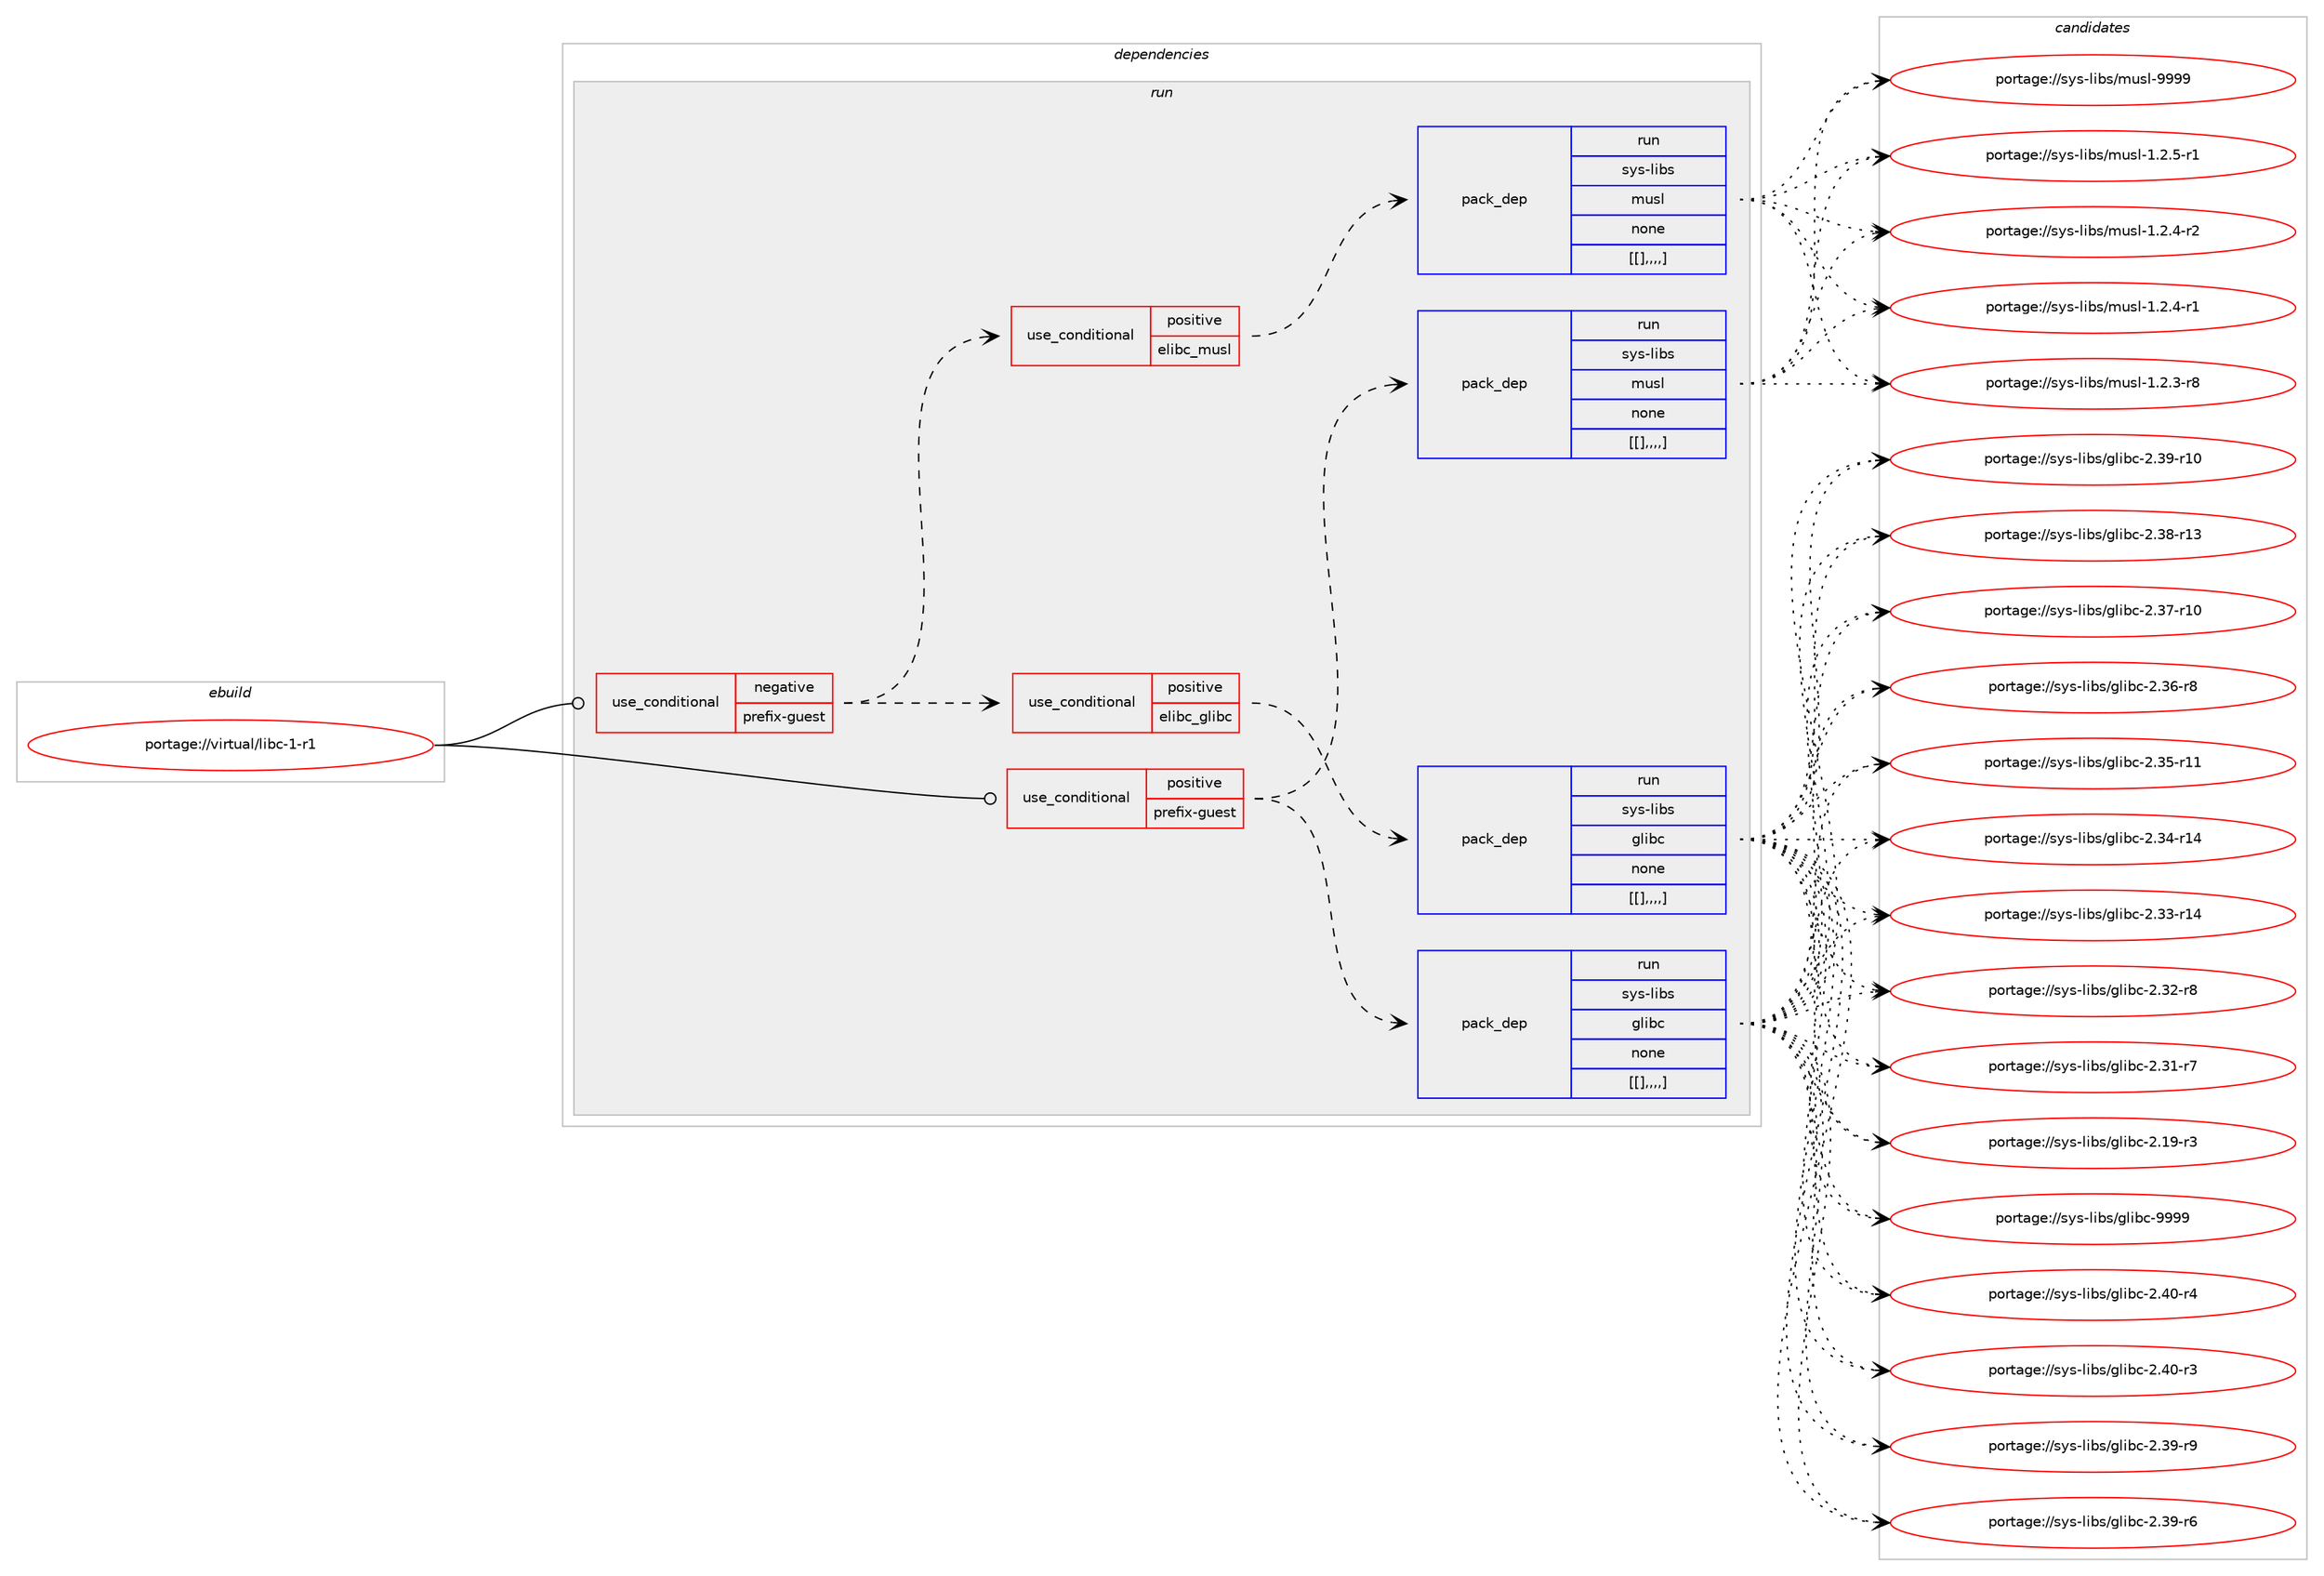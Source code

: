 digraph prolog {

# *************
# Graph options
# *************

newrank=true;
concentrate=true;
compound=true;
graph [rankdir=LR,fontname=Helvetica,fontsize=10,ranksep=1.5];#, ranksep=2.5, nodesep=0.2];
edge  [arrowhead=vee];
node  [fontname=Helvetica,fontsize=10];

# **********
# The ebuild
# **********

subgraph cluster_leftcol {
color=gray;
label=<<i>ebuild</i>>;
id [label="portage://virtual/libc-1-r1", color=red, width=4, href="../virtual/libc-1-r1.svg"];
}

# ****************
# The dependencies
# ****************

subgraph cluster_midcol {
color=gray;
label=<<i>dependencies</i>>;
subgraph cluster_compile {
fillcolor="#eeeeee";
style=filled;
label=<<i>compile</i>>;
}
subgraph cluster_compileandrun {
fillcolor="#eeeeee";
style=filled;
label=<<i>compile and run</i>>;
}
subgraph cluster_run {
fillcolor="#eeeeee";
style=filled;
label=<<i>run</i>>;
subgraph cond4475 {
dependency12899 [label=<<TABLE BORDER="0" CELLBORDER="1" CELLSPACING="0" CELLPADDING="4"><TR><TD ROWSPAN="3" CELLPADDING="10">use_conditional</TD></TR><TR><TD>negative</TD></TR><TR><TD>prefix-guest</TD></TR></TABLE>>, shape=none, color=red];
subgraph cond4476 {
dependency12900 [label=<<TABLE BORDER="0" CELLBORDER="1" CELLSPACING="0" CELLPADDING="4"><TR><TD ROWSPAN="3" CELLPADDING="10">use_conditional</TD></TR><TR><TD>positive</TD></TR><TR><TD>elibc_glibc</TD></TR></TABLE>>, shape=none, color=red];
subgraph pack8355 {
dependency12901 [label=<<TABLE BORDER="0" CELLBORDER="1" CELLSPACING="0" CELLPADDING="4" WIDTH="220"><TR><TD ROWSPAN="6" CELLPADDING="30">pack_dep</TD></TR><TR><TD WIDTH="110">run</TD></TR><TR><TD>sys-libs</TD></TR><TR><TD>glibc</TD></TR><TR><TD>none</TD></TR><TR><TD>[[],,,,]</TD></TR></TABLE>>, shape=none, color=blue];
}
dependency12900:e -> dependency12901:w [weight=20,style="dashed",arrowhead="vee"];
}
dependency12899:e -> dependency12900:w [weight=20,style="dashed",arrowhead="vee"];
subgraph cond4477 {
dependency12902 [label=<<TABLE BORDER="0" CELLBORDER="1" CELLSPACING="0" CELLPADDING="4"><TR><TD ROWSPAN="3" CELLPADDING="10">use_conditional</TD></TR><TR><TD>positive</TD></TR><TR><TD>elibc_musl</TD></TR></TABLE>>, shape=none, color=red];
subgraph pack8356 {
dependency12903 [label=<<TABLE BORDER="0" CELLBORDER="1" CELLSPACING="0" CELLPADDING="4" WIDTH="220"><TR><TD ROWSPAN="6" CELLPADDING="30">pack_dep</TD></TR><TR><TD WIDTH="110">run</TD></TR><TR><TD>sys-libs</TD></TR><TR><TD>musl</TD></TR><TR><TD>none</TD></TR><TR><TD>[[],,,,]</TD></TR></TABLE>>, shape=none, color=blue];
}
dependency12902:e -> dependency12903:w [weight=20,style="dashed",arrowhead="vee"];
}
dependency12899:e -> dependency12902:w [weight=20,style="dashed",arrowhead="vee"];
}
id:e -> dependency12899:w [weight=20,style="solid",arrowhead="odot"];
subgraph cond4478 {
dependency12904 [label=<<TABLE BORDER="0" CELLBORDER="1" CELLSPACING="0" CELLPADDING="4"><TR><TD ROWSPAN="3" CELLPADDING="10">use_conditional</TD></TR><TR><TD>positive</TD></TR><TR><TD>prefix-guest</TD></TR></TABLE>>, shape=none, color=red];
subgraph pack8357 {
dependency12905 [label=<<TABLE BORDER="0" CELLBORDER="1" CELLSPACING="0" CELLPADDING="4" WIDTH="220"><TR><TD ROWSPAN="6" CELLPADDING="30">pack_dep</TD></TR><TR><TD WIDTH="110">run</TD></TR><TR><TD>sys-libs</TD></TR><TR><TD>glibc</TD></TR><TR><TD>none</TD></TR><TR><TD>[[],,,,]</TD></TR></TABLE>>, shape=none, color=blue];
}
dependency12904:e -> dependency12905:w [weight=20,style="dashed",arrowhead="vee"];
subgraph pack8358 {
dependency12906 [label=<<TABLE BORDER="0" CELLBORDER="1" CELLSPACING="0" CELLPADDING="4" WIDTH="220"><TR><TD ROWSPAN="6" CELLPADDING="30">pack_dep</TD></TR><TR><TD WIDTH="110">run</TD></TR><TR><TD>sys-libs</TD></TR><TR><TD>musl</TD></TR><TR><TD>none</TD></TR><TR><TD>[[],,,,]</TD></TR></TABLE>>, shape=none, color=blue];
}
dependency12904:e -> dependency12906:w [weight=20,style="dashed",arrowhead="vee"];
}
id:e -> dependency12904:w [weight=20,style="solid",arrowhead="odot"];
}
}

# **************
# The candidates
# **************

subgraph cluster_choices {
rank=same;
color=gray;
label=<<i>candidates</i>>;

subgraph choice8355 {
color=black;
nodesep=1;
choice11512111545108105981154710310810598994557575757 [label="portage://sys-libs/glibc-9999", color=red, width=4,href="../sys-libs/glibc-9999.svg"];
choice115121115451081059811547103108105989945504652484511452 [label="portage://sys-libs/glibc-2.40-r4", color=red, width=4,href="../sys-libs/glibc-2.40-r4.svg"];
choice115121115451081059811547103108105989945504652484511451 [label="portage://sys-libs/glibc-2.40-r3", color=red, width=4,href="../sys-libs/glibc-2.40-r3.svg"];
choice115121115451081059811547103108105989945504651574511457 [label="portage://sys-libs/glibc-2.39-r9", color=red, width=4,href="../sys-libs/glibc-2.39-r9.svg"];
choice115121115451081059811547103108105989945504651574511454 [label="portage://sys-libs/glibc-2.39-r6", color=red, width=4,href="../sys-libs/glibc-2.39-r6.svg"];
choice11512111545108105981154710310810598994550465157451144948 [label="portage://sys-libs/glibc-2.39-r10", color=red, width=4,href="../sys-libs/glibc-2.39-r10.svg"];
choice11512111545108105981154710310810598994550465156451144951 [label="portage://sys-libs/glibc-2.38-r13", color=red, width=4,href="../sys-libs/glibc-2.38-r13.svg"];
choice11512111545108105981154710310810598994550465155451144948 [label="portage://sys-libs/glibc-2.37-r10", color=red, width=4,href="../sys-libs/glibc-2.37-r10.svg"];
choice115121115451081059811547103108105989945504651544511456 [label="portage://sys-libs/glibc-2.36-r8", color=red, width=4,href="../sys-libs/glibc-2.36-r8.svg"];
choice11512111545108105981154710310810598994550465153451144949 [label="portage://sys-libs/glibc-2.35-r11", color=red, width=4,href="../sys-libs/glibc-2.35-r11.svg"];
choice11512111545108105981154710310810598994550465152451144952 [label="portage://sys-libs/glibc-2.34-r14", color=red, width=4,href="../sys-libs/glibc-2.34-r14.svg"];
choice11512111545108105981154710310810598994550465151451144952 [label="portage://sys-libs/glibc-2.33-r14", color=red, width=4,href="../sys-libs/glibc-2.33-r14.svg"];
choice115121115451081059811547103108105989945504651504511456 [label="portage://sys-libs/glibc-2.32-r8", color=red, width=4,href="../sys-libs/glibc-2.32-r8.svg"];
choice115121115451081059811547103108105989945504651494511455 [label="portage://sys-libs/glibc-2.31-r7", color=red, width=4,href="../sys-libs/glibc-2.31-r7.svg"];
choice115121115451081059811547103108105989945504649574511451 [label="portage://sys-libs/glibc-2.19-r3", color=red, width=4,href="../sys-libs/glibc-2.19-r3.svg"];
dependency12901:e -> choice11512111545108105981154710310810598994557575757:w [style=dotted,weight="100"];
dependency12901:e -> choice115121115451081059811547103108105989945504652484511452:w [style=dotted,weight="100"];
dependency12901:e -> choice115121115451081059811547103108105989945504652484511451:w [style=dotted,weight="100"];
dependency12901:e -> choice115121115451081059811547103108105989945504651574511457:w [style=dotted,weight="100"];
dependency12901:e -> choice115121115451081059811547103108105989945504651574511454:w [style=dotted,weight="100"];
dependency12901:e -> choice11512111545108105981154710310810598994550465157451144948:w [style=dotted,weight="100"];
dependency12901:e -> choice11512111545108105981154710310810598994550465156451144951:w [style=dotted,weight="100"];
dependency12901:e -> choice11512111545108105981154710310810598994550465155451144948:w [style=dotted,weight="100"];
dependency12901:e -> choice115121115451081059811547103108105989945504651544511456:w [style=dotted,weight="100"];
dependency12901:e -> choice11512111545108105981154710310810598994550465153451144949:w [style=dotted,weight="100"];
dependency12901:e -> choice11512111545108105981154710310810598994550465152451144952:w [style=dotted,weight="100"];
dependency12901:e -> choice11512111545108105981154710310810598994550465151451144952:w [style=dotted,weight="100"];
dependency12901:e -> choice115121115451081059811547103108105989945504651504511456:w [style=dotted,weight="100"];
dependency12901:e -> choice115121115451081059811547103108105989945504651494511455:w [style=dotted,weight="100"];
dependency12901:e -> choice115121115451081059811547103108105989945504649574511451:w [style=dotted,weight="100"];
}
subgraph choice8356 {
color=black;
nodesep=1;
choice1151211154510810598115471091171151084557575757 [label="portage://sys-libs/musl-9999", color=red, width=4,href="../sys-libs/musl-9999.svg"];
choice1151211154510810598115471091171151084549465046534511449 [label="portage://sys-libs/musl-1.2.5-r1", color=red, width=4,href="../sys-libs/musl-1.2.5-r1.svg"];
choice1151211154510810598115471091171151084549465046524511450 [label="portage://sys-libs/musl-1.2.4-r2", color=red, width=4,href="../sys-libs/musl-1.2.4-r2.svg"];
choice1151211154510810598115471091171151084549465046524511449 [label="portage://sys-libs/musl-1.2.4-r1", color=red, width=4,href="../sys-libs/musl-1.2.4-r1.svg"];
choice1151211154510810598115471091171151084549465046514511456 [label="portage://sys-libs/musl-1.2.3-r8", color=red, width=4,href="../sys-libs/musl-1.2.3-r8.svg"];
dependency12903:e -> choice1151211154510810598115471091171151084557575757:w [style=dotted,weight="100"];
dependency12903:e -> choice1151211154510810598115471091171151084549465046534511449:w [style=dotted,weight="100"];
dependency12903:e -> choice1151211154510810598115471091171151084549465046524511450:w [style=dotted,weight="100"];
dependency12903:e -> choice1151211154510810598115471091171151084549465046524511449:w [style=dotted,weight="100"];
dependency12903:e -> choice1151211154510810598115471091171151084549465046514511456:w [style=dotted,weight="100"];
}
subgraph choice8357 {
color=black;
nodesep=1;
choice11512111545108105981154710310810598994557575757 [label="portage://sys-libs/glibc-9999", color=red, width=4,href="../sys-libs/glibc-9999.svg"];
choice115121115451081059811547103108105989945504652484511452 [label="portage://sys-libs/glibc-2.40-r4", color=red, width=4,href="../sys-libs/glibc-2.40-r4.svg"];
choice115121115451081059811547103108105989945504652484511451 [label="portage://sys-libs/glibc-2.40-r3", color=red, width=4,href="../sys-libs/glibc-2.40-r3.svg"];
choice115121115451081059811547103108105989945504651574511457 [label="portage://sys-libs/glibc-2.39-r9", color=red, width=4,href="../sys-libs/glibc-2.39-r9.svg"];
choice115121115451081059811547103108105989945504651574511454 [label="portage://sys-libs/glibc-2.39-r6", color=red, width=4,href="../sys-libs/glibc-2.39-r6.svg"];
choice11512111545108105981154710310810598994550465157451144948 [label="portage://sys-libs/glibc-2.39-r10", color=red, width=4,href="../sys-libs/glibc-2.39-r10.svg"];
choice11512111545108105981154710310810598994550465156451144951 [label="portage://sys-libs/glibc-2.38-r13", color=red, width=4,href="../sys-libs/glibc-2.38-r13.svg"];
choice11512111545108105981154710310810598994550465155451144948 [label="portage://sys-libs/glibc-2.37-r10", color=red, width=4,href="../sys-libs/glibc-2.37-r10.svg"];
choice115121115451081059811547103108105989945504651544511456 [label="portage://sys-libs/glibc-2.36-r8", color=red, width=4,href="../sys-libs/glibc-2.36-r8.svg"];
choice11512111545108105981154710310810598994550465153451144949 [label="portage://sys-libs/glibc-2.35-r11", color=red, width=4,href="../sys-libs/glibc-2.35-r11.svg"];
choice11512111545108105981154710310810598994550465152451144952 [label="portage://sys-libs/glibc-2.34-r14", color=red, width=4,href="../sys-libs/glibc-2.34-r14.svg"];
choice11512111545108105981154710310810598994550465151451144952 [label="portage://sys-libs/glibc-2.33-r14", color=red, width=4,href="../sys-libs/glibc-2.33-r14.svg"];
choice115121115451081059811547103108105989945504651504511456 [label="portage://sys-libs/glibc-2.32-r8", color=red, width=4,href="../sys-libs/glibc-2.32-r8.svg"];
choice115121115451081059811547103108105989945504651494511455 [label="portage://sys-libs/glibc-2.31-r7", color=red, width=4,href="../sys-libs/glibc-2.31-r7.svg"];
choice115121115451081059811547103108105989945504649574511451 [label="portage://sys-libs/glibc-2.19-r3", color=red, width=4,href="../sys-libs/glibc-2.19-r3.svg"];
dependency12905:e -> choice11512111545108105981154710310810598994557575757:w [style=dotted,weight="100"];
dependency12905:e -> choice115121115451081059811547103108105989945504652484511452:w [style=dotted,weight="100"];
dependency12905:e -> choice115121115451081059811547103108105989945504652484511451:w [style=dotted,weight="100"];
dependency12905:e -> choice115121115451081059811547103108105989945504651574511457:w [style=dotted,weight="100"];
dependency12905:e -> choice115121115451081059811547103108105989945504651574511454:w [style=dotted,weight="100"];
dependency12905:e -> choice11512111545108105981154710310810598994550465157451144948:w [style=dotted,weight="100"];
dependency12905:e -> choice11512111545108105981154710310810598994550465156451144951:w [style=dotted,weight="100"];
dependency12905:e -> choice11512111545108105981154710310810598994550465155451144948:w [style=dotted,weight="100"];
dependency12905:e -> choice115121115451081059811547103108105989945504651544511456:w [style=dotted,weight="100"];
dependency12905:e -> choice11512111545108105981154710310810598994550465153451144949:w [style=dotted,weight="100"];
dependency12905:e -> choice11512111545108105981154710310810598994550465152451144952:w [style=dotted,weight="100"];
dependency12905:e -> choice11512111545108105981154710310810598994550465151451144952:w [style=dotted,weight="100"];
dependency12905:e -> choice115121115451081059811547103108105989945504651504511456:w [style=dotted,weight="100"];
dependency12905:e -> choice115121115451081059811547103108105989945504651494511455:w [style=dotted,weight="100"];
dependency12905:e -> choice115121115451081059811547103108105989945504649574511451:w [style=dotted,weight="100"];
}
subgraph choice8358 {
color=black;
nodesep=1;
choice1151211154510810598115471091171151084557575757 [label="portage://sys-libs/musl-9999", color=red, width=4,href="../sys-libs/musl-9999.svg"];
choice1151211154510810598115471091171151084549465046534511449 [label="portage://sys-libs/musl-1.2.5-r1", color=red, width=4,href="../sys-libs/musl-1.2.5-r1.svg"];
choice1151211154510810598115471091171151084549465046524511450 [label="portage://sys-libs/musl-1.2.4-r2", color=red, width=4,href="../sys-libs/musl-1.2.4-r2.svg"];
choice1151211154510810598115471091171151084549465046524511449 [label="portage://sys-libs/musl-1.2.4-r1", color=red, width=4,href="../sys-libs/musl-1.2.4-r1.svg"];
choice1151211154510810598115471091171151084549465046514511456 [label="portage://sys-libs/musl-1.2.3-r8", color=red, width=4,href="../sys-libs/musl-1.2.3-r8.svg"];
dependency12906:e -> choice1151211154510810598115471091171151084557575757:w [style=dotted,weight="100"];
dependency12906:e -> choice1151211154510810598115471091171151084549465046534511449:w [style=dotted,weight="100"];
dependency12906:e -> choice1151211154510810598115471091171151084549465046524511450:w [style=dotted,weight="100"];
dependency12906:e -> choice1151211154510810598115471091171151084549465046524511449:w [style=dotted,weight="100"];
dependency12906:e -> choice1151211154510810598115471091171151084549465046514511456:w [style=dotted,weight="100"];
}
}

}
